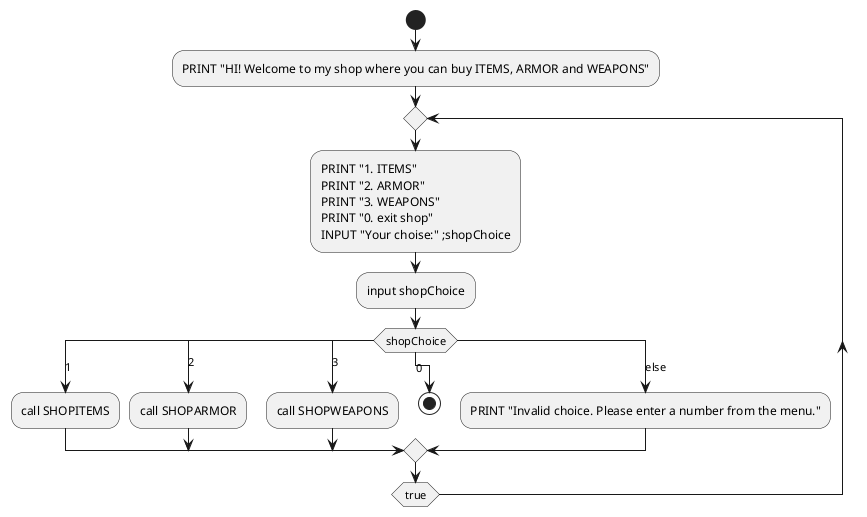 @startuml shop
start
:PRINT "HI! Welcome to my shop where you can buy ITEMS, ARMOR and WEAPONS";

repeat

    :PRINT "1. ITEMS"
PRINT "2. ARMOR"
PRINT "3. WEAPONS"
PRINT "0. exit shop"
INPUT "Your choise:" ;shopChoice;

    :input shopChoice;

    switch(shopChoice)
        case (1)
            :call SHOPITEMS;

        case (2)
            :call SHOPARMOR;

        case (3)
            :call SHOPWEAPONS;

        CASE (0)
            stop

        CASE (else)
            :PRINT "Invalid choice. Please enter a number from the menu.";

    endswitch

repeat while (true)

@enduml
